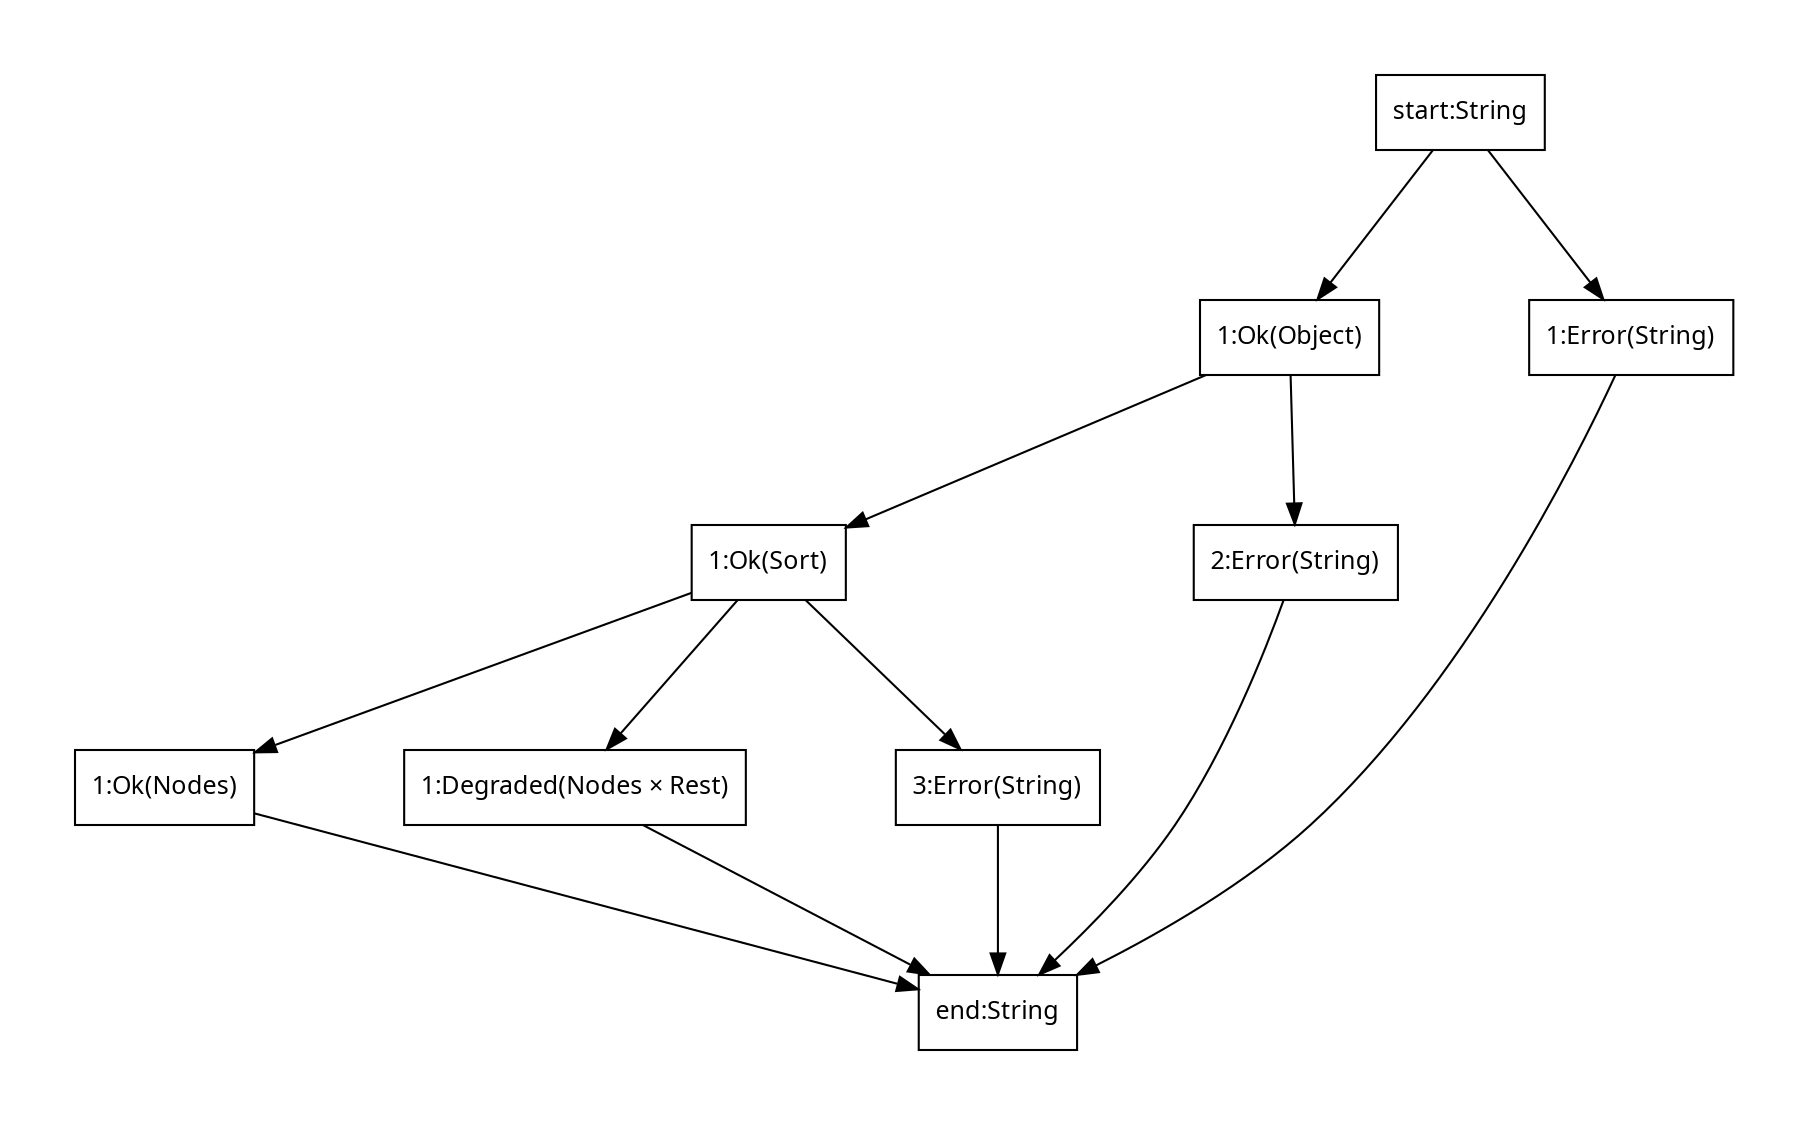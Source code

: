 digraph G {
  node [shape=rect, fontsize=12, fontname="JetBrains Mono"]
  nodesep=1
  ranksep=1
  pad=0.5

  "start:String" -> { "1:Ok(Object)", "1:Error(String)" }

  "1:Ok(Object)" -> { "1:Ok(Sort)", "2:Error(String)" }

  "1:Ok(Sort)" -> { "1:Ok(Nodes)", "1:Degraded(Nodes × Rest)", "3:Error(String)" }

  {
    "1:Ok(Nodes)",
    "1:Degraded(Nodes × Rest)",
    "1:Error(String)",
    "2:Error(String)",
    "3:Error(String)"
    } -> { "end:String" }

}

